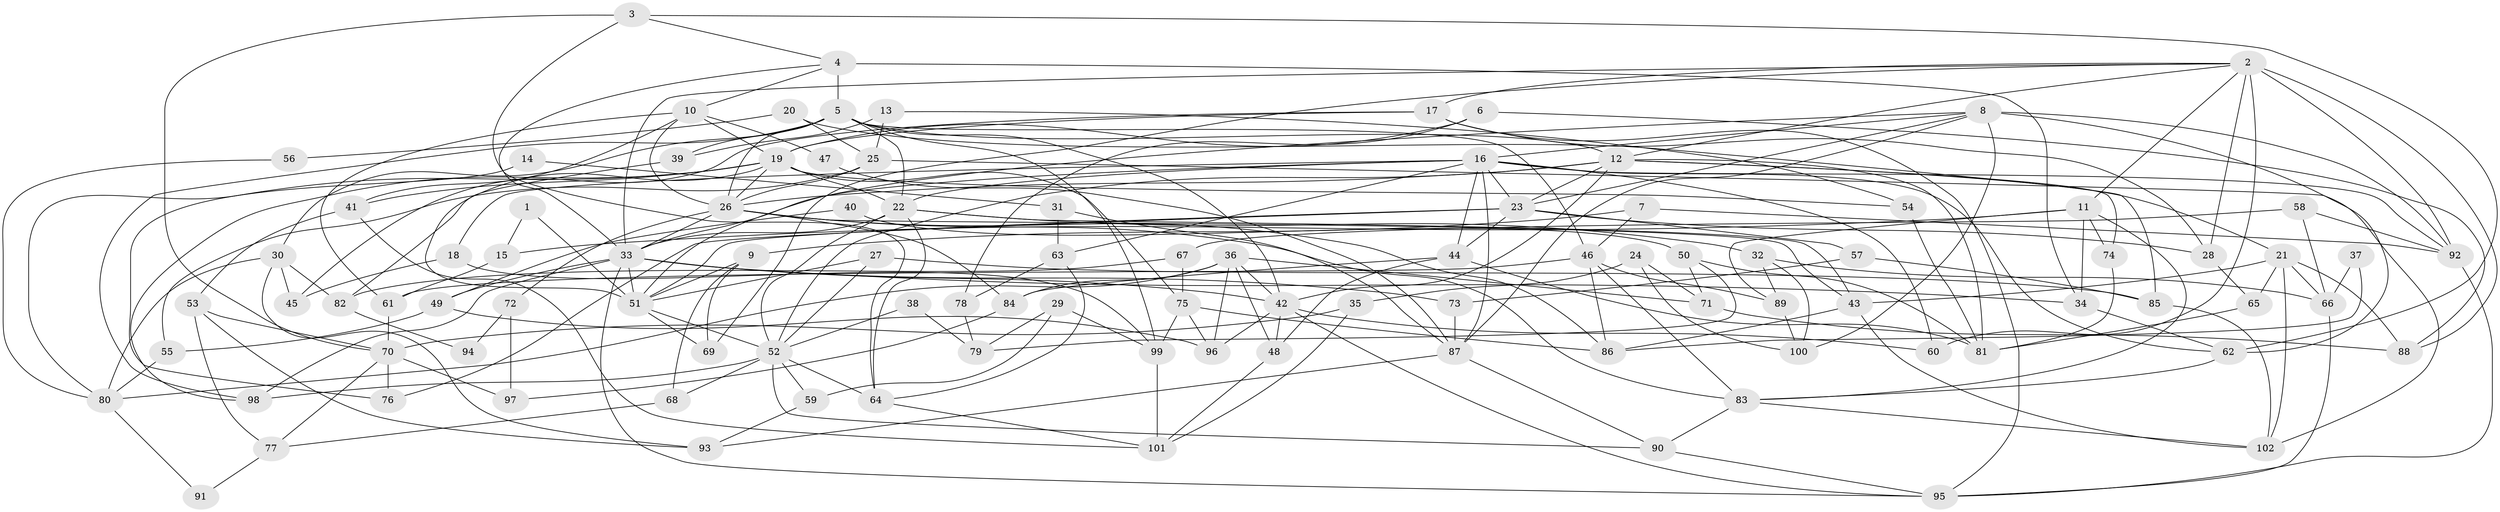 // original degree distribution, {2: 0.09655172413793103, 3: 0.30344827586206896, 4: 0.2896551724137931, 5: 0.19310344827586207, 6: 0.07586206896551724, 7: 0.020689655172413793, 8: 0.013793103448275862, 9: 0.006896551724137931}
// Generated by graph-tools (version 1.1) at 2025/51/03/04/25 22:51:23]
// undirected, 102 vertices, 236 edges
graph export_dot {
  node [color=gray90,style=filled];
  1;
  2;
  3;
  4;
  5;
  6;
  7;
  8;
  9;
  10;
  11;
  12;
  13;
  14;
  15;
  16;
  17;
  18;
  19;
  20;
  21;
  22;
  23;
  24;
  25;
  26;
  27;
  28;
  29;
  30;
  31;
  32;
  33;
  34;
  35;
  36;
  37;
  38;
  39;
  40;
  41;
  42;
  43;
  44;
  45;
  46;
  47;
  48;
  49;
  50;
  51;
  52;
  53;
  54;
  55;
  56;
  57;
  58;
  59;
  60;
  61;
  62;
  63;
  64;
  65;
  66;
  67;
  68;
  69;
  70;
  71;
  72;
  73;
  74;
  75;
  76;
  77;
  78;
  79;
  80;
  81;
  82;
  83;
  84;
  85;
  86;
  87;
  88;
  89;
  90;
  91;
  92;
  93;
  94;
  95;
  96;
  97;
  98;
  99;
  100;
  101;
  102;
  1 -- 15 [weight=1.0];
  1 -- 51 [weight=1.0];
  2 -- 11 [weight=1.0];
  2 -- 12 [weight=1.0];
  2 -- 17 [weight=1.0];
  2 -- 28 [weight=1.0];
  2 -- 33 [weight=1.0];
  2 -- 60 [weight=1.0];
  2 -- 69 [weight=1.0];
  2 -- 88 [weight=1.0];
  2 -- 92 [weight=1.0];
  3 -- 4 [weight=1.0];
  3 -- 62 [weight=1.0];
  3 -- 64 [weight=1.0];
  3 -- 70 [weight=1.0];
  4 -- 5 [weight=3.0];
  4 -- 10 [weight=1.0];
  4 -- 33 [weight=1.0];
  4 -- 34 [weight=1.0];
  5 -- 12 [weight=1.0];
  5 -- 22 [weight=1.0];
  5 -- 26 [weight=1.0];
  5 -- 30 [weight=1.0];
  5 -- 39 [weight=1.0];
  5 -- 42 [weight=1.0];
  5 -- 46 [weight=2.0];
  5 -- 98 [weight=1.0];
  5 -- 99 [weight=1.0];
  6 -- 19 [weight=1.0];
  6 -- 78 [weight=1.0];
  6 -- 88 [weight=1.0];
  7 -- 9 [weight=1.0];
  7 -- 46 [weight=1.0];
  7 -- 92 [weight=1.0];
  8 -- 16 [weight=1.0];
  8 -- 23 [weight=1.0];
  8 -- 51 [weight=1.0];
  8 -- 62 [weight=1.0];
  8 -- 87 [weight=1.0];
  8 -- 92 [weight=1.0];
  8 -- 100 [weight=1.0];
  9 -- 51 [weight=1.0];
  9 -- 68 [weight=1.0];
  9 -- 69 [weight=1.0];
  10 -- 19 [weight=1.0];
  10 -- 26 [weight=1.0];
  10 -- 41 [weight=1.0];
  10 -- 47 [weight=1.0];
  10 -- 61 [weight=1.0];
  11 -- 15 [weight=1.0];
  11 -- 34 [weight=1.0];
  11 -- 74 [weight=1.0];
  11 -- 83 [weight=1.0];
  11 -- 89 [weight=1.0];
  12 -- 21 [weight=1.0];
  12 -- 23 [weight=1.0];
  12 -- 26 [weight=1.0];
  12 -- 42 [weight=1.0];
  12 -- 52 [weight=1.0];
  12 -- 74 [weight=1.0];
  12 -- 81 [weight=1.0];
  13 -- 25 [weight=1.0];
  13 -- 39 [weight=1.0];
  13 -- 54 [weight=1.0];
  14 -- 31 [weight=1.0];
  14 -- 76 [weight=1.0];
  15 -- 61 [weight=1.0];
  16 -- 18 [weight=1.0];
  16 -- 22 [weight=1.0];
  16 -- 23 [weight=1.0];
  16 -- 33 [weight=1.0];
  16 -- 44 [weight=1.0];
  16 -- 60 [weight=1.0];
  16 -- 62 [weight=1.0];
  16 -- 63 [weight=1.0];
  16 -- 87 [weight=1.0];
  16 -- 92 [weight=1.0];
  17 -- 19 [weight=1.0];
  17 -- 28 [weight=1.0];
  17 -- 45 [weight=1.0];
  17 -- 95 [weight=1.0];
  18 -- 45 [weight=1.0];
  18 -- 99 [weight=1.0];
  19 -- 22 [weight=1.0];
  19 -- 26 [weight=1.0];
  19 -- 41 [weight=1.0];
  19 -- 54 [weight=1.0];
  19 -- 75 [weight=1.0];
  19 -- 80 [weight=1.0];
  19 -- 82 [weight=1.0];
  19 -- 98 [weight=1.0];
  20 -- 25 [weight=1.0];
  20 -- 56 [weight=1.0];
  20 -- 85 [weight=1.0];
  21 -- 43 [weight=1.0];
  21 -- 65 [weight=1.0];
  21 -- 66 [weight=1.0];
  21 -- 88 [weight=1.0];
  21 -- 102 [weight=1.0];
  22 -- 32 [weight=1.0];
  22 -- 33 [weight=3.0];
  22 -- 43 [weight=1.0];
  22 -- 52 [weight=1.0];
  22 -- 64 [weight=1.0];
  23 -- 28 [weight=1.0];
  23 -- 44 [weight=1.0];
  23 -- 51 [weight=1.0];
  23 -- 57 [weight=1.0];
  23 -- 76 [weight=1.0];
  24 -- 35 [weight=1.0];
  24 -- 71 [weight=1.0];
  24 -- 100 [weight=1.0];
  25 -- 26 [weight=1.0];
  25 -- 55 [weight=1.0];
  25 -- 102 [weight=1.0];
  26 -- 33 [weight=2.0];
  26 -- 43 [weight=1.0];
  26 -- 72 [weight=1.0];
  26 -- 83 [weight=1.0];
  26 -- 84 [weight=1.0];
  26 -- 86 [weight=1.0];
  27 -- 51 [weight=1.0];
  27 -- 52 [weight=1.0];
  27 -- 85 [weight=1.0];
  28 -- 65 [weight=1.0];
  29 -- 59 [weight=1.0];
  29 -- 79 [weight=1.0];
  29 -- 99 [weight=1.0];
  30 -- 45 [weight=1.0];
  30 -- 80 [weight=1.0];
  30 -- 82 [weight=1.0];
  30 -- 93 [weight=1.0];
  31 -- 63 [weight=1.0];
  31 -- 87 [weight=1.0];
  32 -- 66 [weight=1.0];
  32 -- 89 [weight=1.0];
  32 -- 100 [weight=1.0];
  33 -- 34 [weight=1.0];
  33 -- 42 [weight=1.0];
  33 -- 49 [weight=1.0];
  33 -- 51 [weight=1.0];
  33 -- 73 [weight=1.0];
  33 -- 95 [weight=1.0];
  33 -- 98 [weight=1.0];
  34 -- 62 [weight=1.0];
  35 -- 70 [weight=1.0];
  35 -- 101 [weight=1.0];
  36 -- 42 [weight=1.0];
  36 -- 48 [weight=1.0];
  36 -- 71 [weight=1.0];
  36 -- 80 [weight=1.0];
  36 -- 84 [weight=1.0];
  36 -- 96 [weight=1.0];
  37 -- 66 [weight=1.0];
  37 -- 86 [weight=1.0];
  38 -- 52 [weight=1.0];
  38 -- 79 [weight=1.0];
  39 -- 51 [weight=1.0];
  40 -- 49 [weight=1.0];
  40 -- 50 [weight=1.0];
  41 -- 53 [weight=1.0];
  41 -- 101 [weight=1.0];
  42 -- 48 [weight=1.0];
  42 -- 60 [weight=1.0];
  42 -- 95 [weight=1.0];
  42 -- 96 [weight=1.0];
  43 -- 86 [weight=1.0];
  43 -- 102 [weight=1.0];
  44 -- 48 [weight=1.0];
  44 -- 81 [weight=1.0];
  44 -- 84 [weight=1.0];
  46 -- 61 [weight=1.0];
  46 -- 83 [weight=1.0];
  46 -- 86 [weight=1.0];
  46 -- 89 [weight=1.0];
  47 -- 87 [weight=1.0];
  48 -- 101 [weight=1.0];
  49 -- 55 [weight=1.0];
  49 -- 96 [weight=1.0];
  50 -- 71 [weight=1.0];
  50 -- 79 [weight=1.0];
  50 -- 81 [weight=1.0];
  51 -- 52 [weight=1.0];
  51 -- 69 [weight=1.0];
  52 -- 59 [weight=1.0];
  52 -- 64 [weight=1.0];
  52 -- 68 [weight=1.0];
  52 -- 90 [weight=1.0];
  52 -- 98 [weight=1.0];
  53 -- 70 [weight=1.0];
  53 -- 77 [weight=1.0];
  53 -- 93 [weight=1.0];
  54 -- 81 [weight=1.0];
  55 -- 80 [weight=1.0];
  56 -- 80 [weight=1.0];
  57 -- 73 [weight=1.0];
  57 -- 85 [weight=1.0];
  58 -- 66 [weight=1.0];
  58 -- 67 [weight=1.0];
  58 -- 92 [weight=1.0];
  59 -- 93 [weight=1.0];
  61 -- 70 [weight=1.0];
  62 -- 83 [weight=1.0];
  63 -- 64 [weight=1.0];
  63 -- 78 [weight=1.0];
  64 -- 101 [weight=1.0];
  65 -- 81 [weight=1.0];
  66 -- 95 [weight=1.0];
  67 -- 75 [weight=1.0];
  67 -- 82 [weight=1.0];
  68 -- 77 [weight=1.0];
  70 -- 76 [weight=1.0];
  70 -- 77 [weight=1.0];
  70 -- 97 [weight=1.0];
  71 -- 88 [weight=1.0];
  72 -- 94 [weight=1.0];
  72 -- 97 [weight=1.0];
  73 -- 87 [weight=1.0];
  74 -- 81 [weight=1.0];
  75 -- 86 [weight=1.0];
  75 -- 96 [weight=1.0];
  75 -- 99 [weight=1.0];
  77 -- 91 [weight=1.0];
  78 -- 79 [weight=1.0];
  80 -- 91 [weight=1.0];
  82 -- 94 [weight=1.0];
  83 -- 90 [weight=1.0];
  83 -- 102 [weight=1.0];
  84 -- 97 [weight=1.0];
  85 -- 102 [weight=1.0];
  87 -- 90 [weight=1.0];
  87 -- 93 [weight=1.0];
  89 -- 100 [weight=1.0];
  90 -- 95 [weight=1.0];
  92 -- 95 [weight=1.0];
  99 -- 101 [weight=1.0];
}
